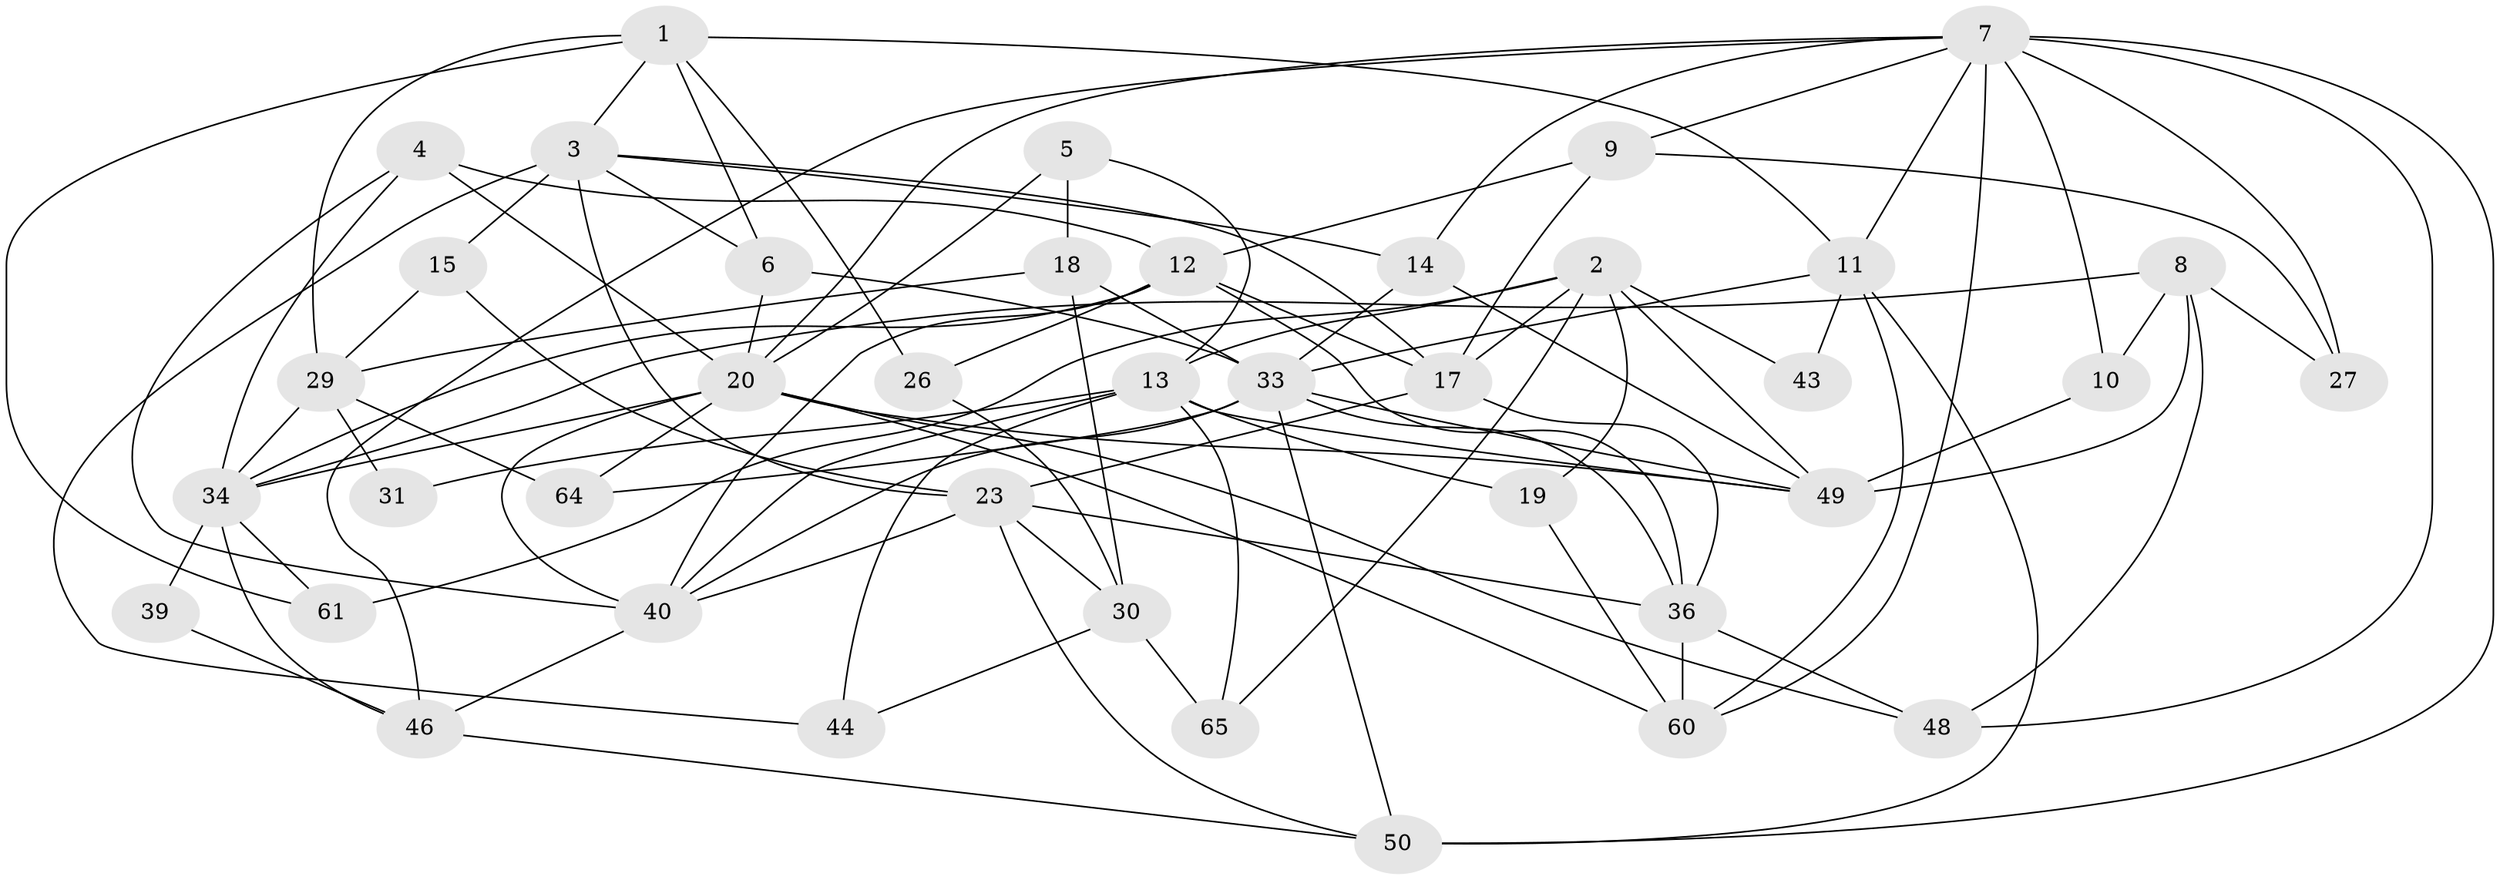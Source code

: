 // original degree distribution, {6: 0.09090909090909091, 4: 0.22727272727272727, 3: 0.3939393939393939, 7: 0.07575757575757576, 2: 0.07575757575757576, 5: 0.13636363636363635}
// Generated by graph-tools (version 1.1) at 2025/41/03/06/25 10:41:57]
// undirected, 40 vertices, 101 edges
graph export_dot {
graph [start="1"]
  node [color=gray90,style=filled];
  1 [super="+22"];
  2 [super="+42"];
  3 [super="+32"];
  4 [super="+21"];
  5 [super="+53"];
  6 [super="+24"];
  7 [super="+56"];
  8 [super="+41"];
  9 [super="+58"];
  10 [super="+16"];
  11 [super="+28"];
  12 [super="+37"];
  13 [super="+47"];
  14 [super="+54"];
  15;
  17 [super="+51"];
  18;
  19;
  20 [super="+66"];
  23 [super="+25"];
  26;
  27;
  29 [super="+38"];
  30 [super="+35"];
  31 [super="+62"];
  33 [super="+45"];
  34 [super="+57"];
  36 [super="+59"];
  39;
  40 [super="+52"];
  43;
  44;
  46 [super="+63"];
  48;
  49 [super="+55"];
  50;
  60;
  61;
  64;
  65;
  1 -- 61;
  1 -- 26;
  1 -- 29;
  1 -- 3;
  1 -- 11;
  1 -- 6;
  2 -- 19;
  2 -- 61;
  2 -- 13;
  2 -- 65;
  2 -- 49;
  2 -- 43;
  2 -- 17;
  3 -- 17;
  3 -- 6;
  3 -- 23 [weight=2];
  3 -- 44;
  3 -- 15;
  3 -- 14;
  4 -- 34;
  4 -- 40;
  4 -- 20;
  4 -- 12;
  5 -- 18;
  5 -- 13;
  5 -- 20;
  6 -- 33;
  6 -- 20;
  7 -- 60;
  7 -- 10;
  7 -- 14;
  7 -- 48;
  7 -- 50;
  7 -- 27;
  7 -- 46;
  7 -- 20;
  7 -- 11;
  7 -- 9;
  8 -- 48;
  8 -- 10;
  8 -- 27;
  8 -- 49;
  8 -- 34 [weight=2];
  9 -- 27;
  9 -- 12;
  9 -- 17;
  10 -- 49;
  11 -- 50;
  11 -- 60;
  11 -- 43;
  11 -- 33;
  12 -- 17;
  12 -- 34;
  12 -- 40;
  12 -- 26;
  12 -- 36;
  13 -- 65;
  13 -- 19 [weight=2];
  13 -- 31;
  13 -- 44;
  13 -- 49;
  13 -- 40;
  14 -- 33;
  14 -- 49;
  15 -- 23;
  15 -- 29;
  17 -- 23;
  17 -- 36;
  18 -- 29;
  18 -- 30;
  18 -- 33;
  19 -- 60;
  20 -- 64;
  20 -- 48;
  20 -- 60;
  20 -- 34;
  20 -- 40;
  20 -- 49;
  23 -- 30;
  23 -- 50;
  23 -- 40;
  23 -- 36;
  26 -- 30;
  29 -- 31 [weight=2];
  29 -- 34;
  29 -- 64;
  30 -- 65;
  30 -- 44;
  33 -- 40;
  33 -- 49;
  33 -- 64;
  33 -- 50;
  33 -- 36;
  34 -- 39 [weight=2];
  34 -- 46;
  34 -- 61;
  36 -- 60;
  36 -- 48;
  39 -- 46;
  40 -- 46;
  46 -- 50;
}
